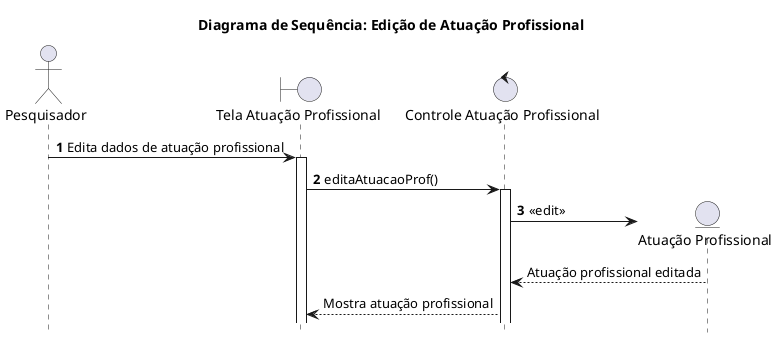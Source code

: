 @startuml diagramaSeq

    title "Diagrama de Sequência: Edição de Atuação Profissional"
    hide footbox

    actor Pesquisador as pesq 
    boundary "Tela Atuação Profissional" as uiAProf
    control "Controle Atuação Profissional" as contAProf
    entity "Atuação Profissional" as AProf

    autonumber
    pesq -> uiAProf ++: Edita dados de atuação profissional
    uiAProf -> contAProf ++: editaAtuacaoProf()
    contAProf -> AProf **: <<edit>>
    autonumber stop

    AProf --> contAProf : Atuação profissional editada
    contAProf --> uiAProf : Mostra atuação profissional

@enduml